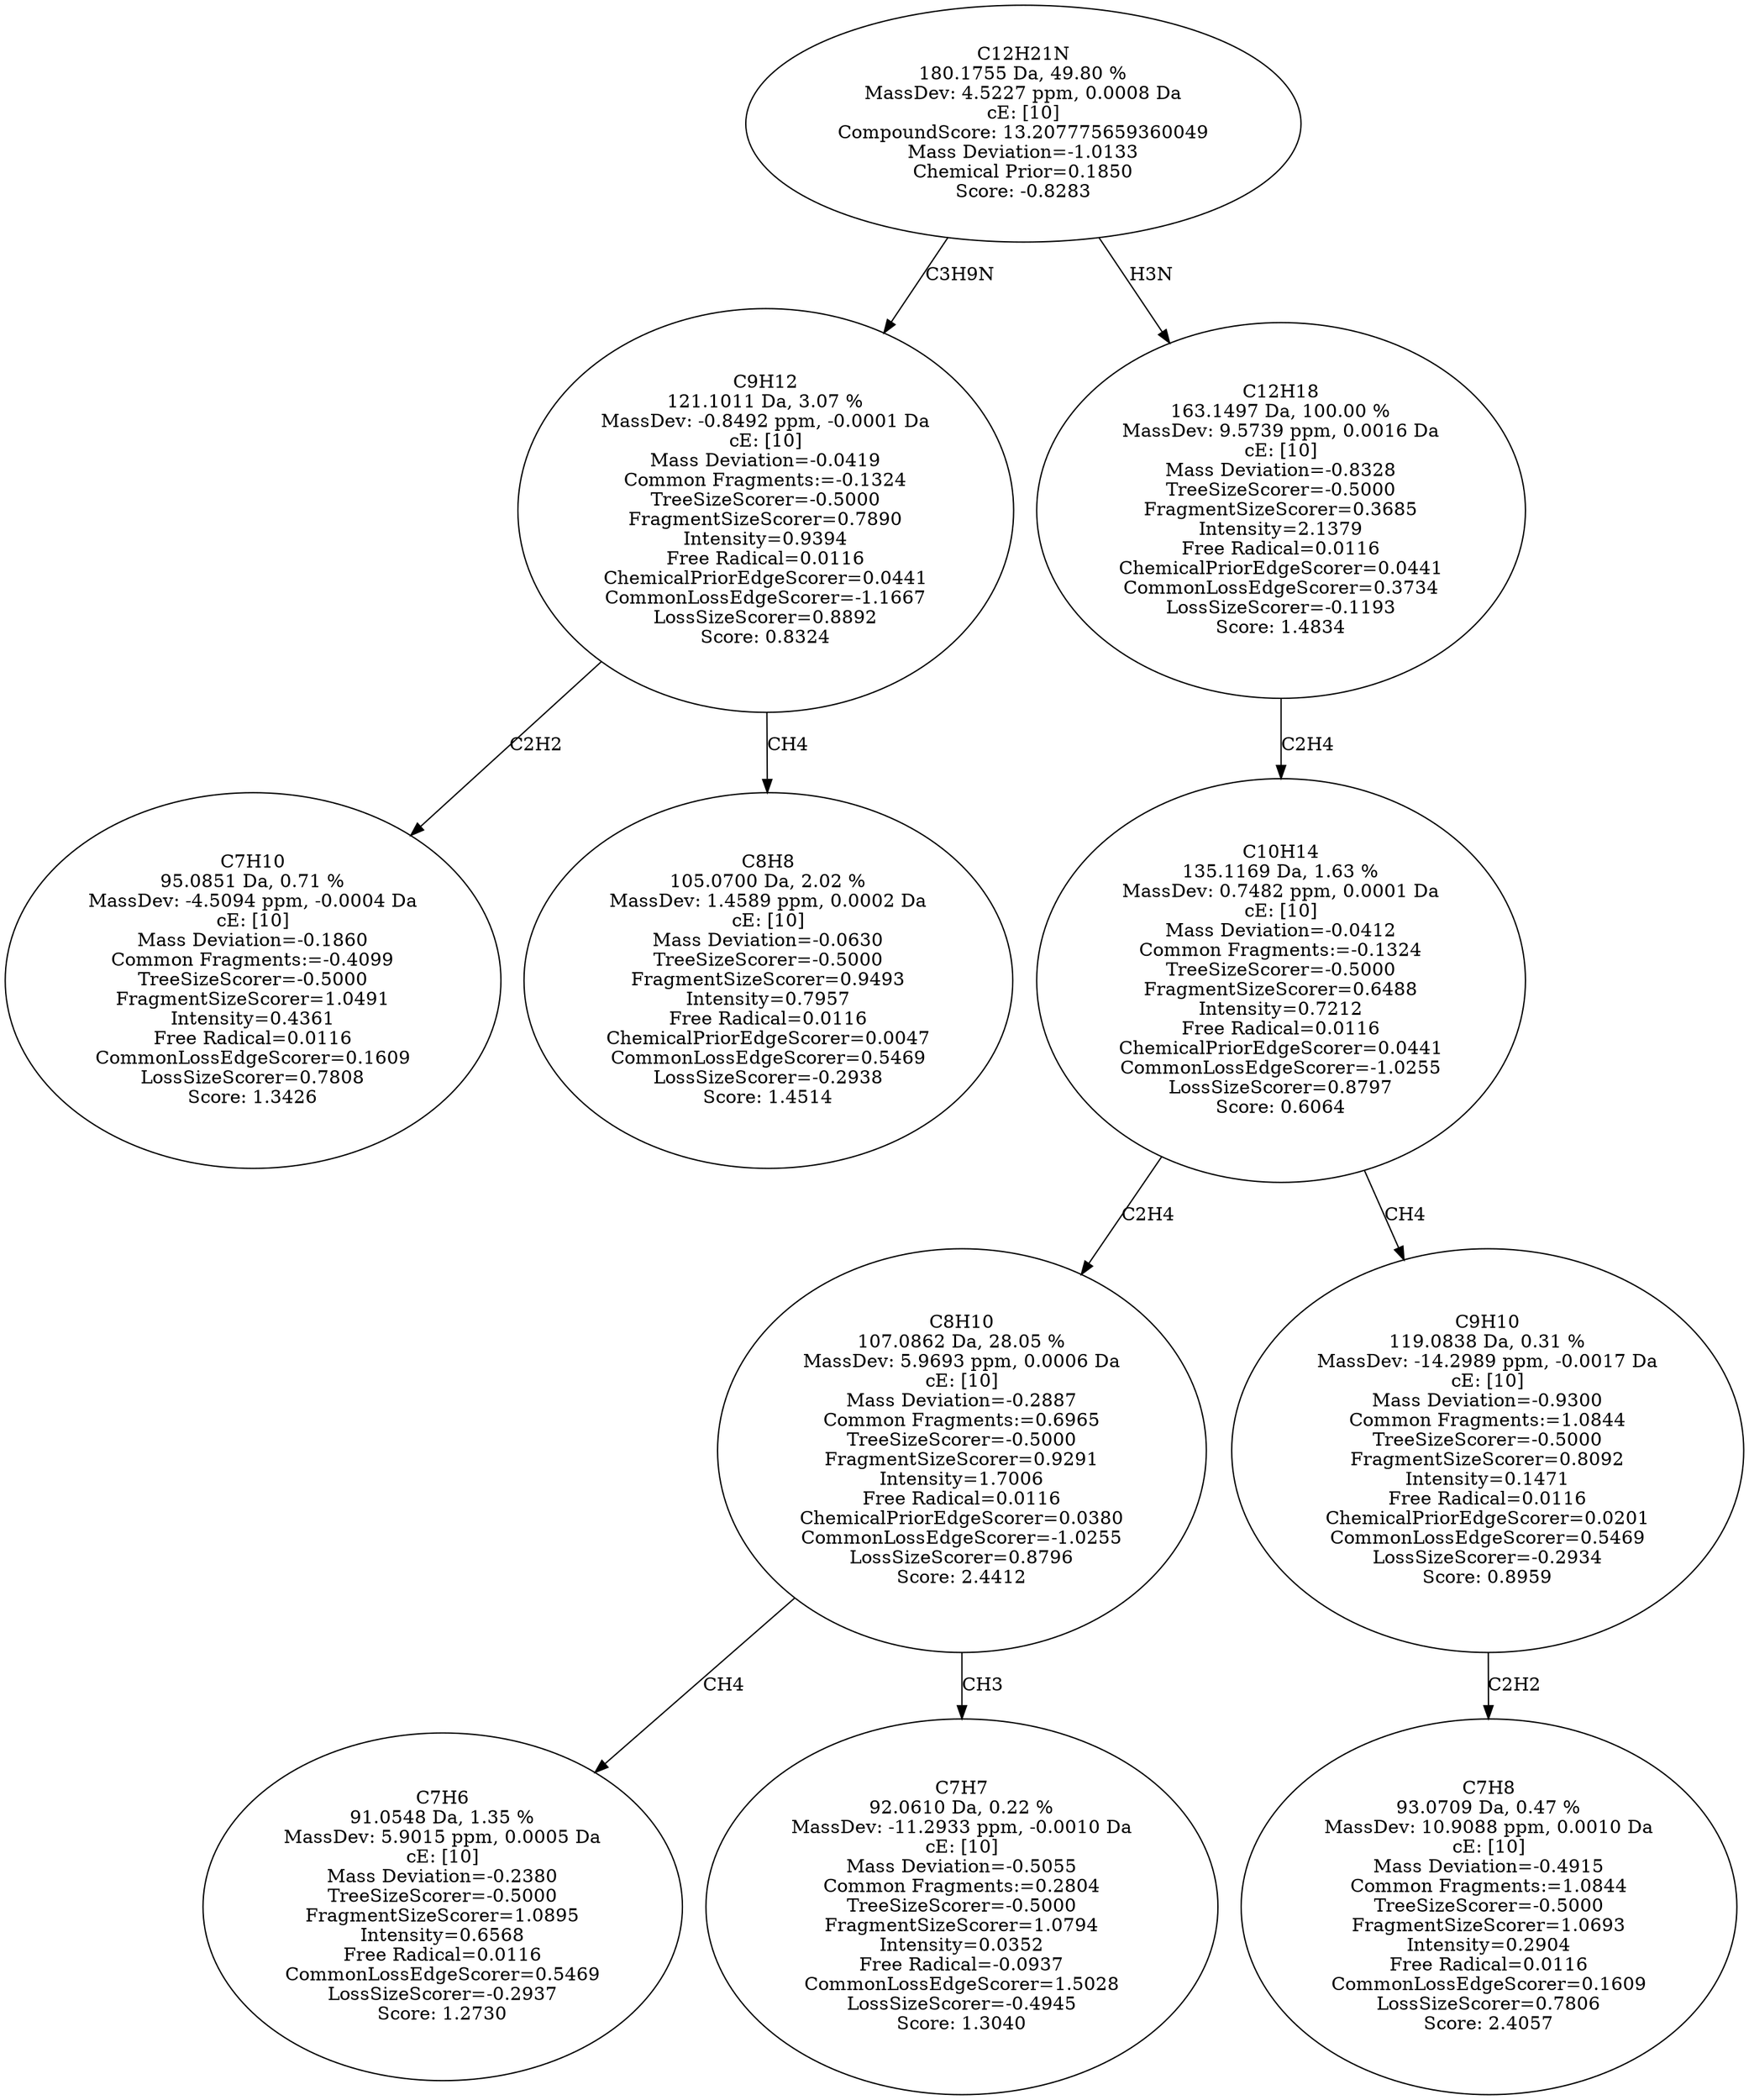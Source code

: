 strict digraph {
v1 [label="C7H10\n95.0851 Da, 0.71 %\nMassDev: -4.5094 ppm, -0.0004 Da\ncE: [10]\nMass Deviation=-0.1860\nCommon Fragments:=-0.4099\nTreeSizeScorer=-0.5000\nFragmentSizeScorer=1.0491\nIntensity=0.4361\nFree Radical=0.0116\nCommonLossEdgeScorer=0.1609\nLossSizeScorer=0.7808\nScore: 1.3426"];
v2 [label="C8H8\n105.0700 Da, 2.02 %\nMassDev: 1.4589 ppm, 0.0002 Da\ncE: [10]\nMass Deviation=-0.0630\nTreeSizeScorer=-0.5000\nFragmentSizeScorer=0.9493\nIntensity=0.7957\nFree Radical=0.0116\nChemicalPriorEdgeScorer=0.0047\nCommonLossEdgeScorer=0.5469\nLossSizeScorer=-0.2938\nScore: 1.4514"];
v3 [label="C9H12\n121.1011 Da, 3.07 %\nMassDev: -0.8492 ppm, -0.0001 Da\ncE: [10]\nMass Deviation=-0.0419\nCommon Fragments:=-0.1324\nTreeSizeScorer=-0.5000\nFragmentSizeScorer=0.7890\nIntensity=0.9394\nFree Radical=0.0116\nChemicalPriorEdgeScorer=0.0441\nCommonLossEdgeScorer=-1.1667\nLossSizeScorer=0.8892\nScore: 0.8324"];
v4 [label="C7H6\n91.0548 Da, 1.35 %\nMassDev: 5.9015 ppm, 0.0005 Da\ncE: [10]\nMass Deviation=-0.2380\nTreeSizeScorer=-0.5000\nFragmentSizeScorer=1.0895\nIntensity=0.6568\nFree Radical=0.0116\nCommonLossEdgeScorer=0.5469\nLossSizeScorer=-0.2937\nScore: 1.2730"];
v5 [label="C7H7\n92.0610 Da, 0.22 %\nMassDev: -11.2933 ppm, -0.0010 Da\ncE: [10]\nMass Deviation=-0.5055\nCommon Fragments:=0.2804\nTreeSizeScorer=-0.5000\nFragmentSizeScorer=1.0794\nIntensity=0.0352\nFree Radical=-0.0937\nCommonLossEdgeScorer=1.5028\nLossSizeScorer=-0.4945\nScore: 1.3040"];
v6 [label="C8H10\n107.0862 Da, 28.05 %\nMassDev: 5.9693 ppm, 0.0006 Da\ncE: [10]\nMass Deviation=-0.2887\nCommon Fragments:=0.6965\nTreeSizeScorer=-0.5000\nFragmentSizeScorer=0.9291\nIntensity=1.7006\nFree Radical=0.0116\nChemicalPriorEdgeScorer=0.0380\nCommonLossEdgeScorer=-1.0255\nLossSizeScorer=0.8796\nScore: 2.4412"];
v7 [label="C7H8\n93.0709 Da, 0.47 %\nMassDev: 10.9088 ppm, 0.0010 Da\ncE: [10]\nMass Deviation=-0.4915\nCommon Fragments:=1.0844\nTreeSizeScorer=-0.5000\nFragmentSizeScorer=1.0693\nIntensity=0.2904\nFree Radical=0.0116\nCommonLossEdgeScorer=0.1609\nLossSizeScorer=0.7806\nScore: 2.4057"];
v8 [label="C9H10\n119.0838 Da, 0.31 %\nMassDev: -14.2989 ppm, -0.0017 Da\ncE: [10]\nMass Deviation=-0.9300\nCommon Fragments:=1.0844\nTreeSizeScorer=-0.5000\nFragmentSizeScorer=0.8092\nIntensity=0.1471\nFree Radical=0.0116\nChemicalPriorEdgeScorer=0.0201\nCommonLossEdgeScorer=0.5469\nLossSizeScorer=-0.2934\nScore: 0.8959"];
v9 [label="C10H14\n135.1169 Da, 1.63 %\nMassDev: 0.7482 ppm, 0.0001 Da\ncE: [10]\nMass Deviation=-0.0412\nCommon Fragments:=-0.1324\nTreeSizeScorer=-0.5000\nFragmentSizeScorer=0.6488\nIntensity=0.7212\nFree Radical=0.0116\nChemicalPriorEdgeScorer=0.0441\nCommonLossEdgeScorer=-1.0255\nLossSizeScorer=0.8797\nScore: 0.6064"];
v10 [label="C12H18\n163.1497 Da, 100.00 %\nMassDev: 9.5739 ppm, 0.0016 Da\ncE: [10]\nMass Deviation=-0.8328\nTreeSizeScorer=-0.5000\nFragmentSizeScorer=0.3685\nIntensity=2.1379\nFree Radical=0.0116\nChemicalPriorEdgeScorer=0.0441\nCommonLossEdgeScorer=0.3734\nLossSizeScorer=-0.1193\nScore: 1.4834"];
v11 [label="C12H21N\n180.1755 Da, 49.80 %\nMassDev: 4.5227 ppm, 0.0008 Da\ncE: [10]\nCompoundScore: 13.207775659360049\nMass Deviation=-1.0133\nChemical Prior=0.1850\nScore: -0.8283"];
v3 -> v1 [label="C2H2"];
v3 -> v2 [label="CH4"];
v11 -> v3 [label="C3H9N"];
v6 -> v4 [label="CH4"];
v6 -> v5 [label="CH3"];
v9 -> v6 [label="C2H4"];
v8 -> v7 [label="C2H2"];
v9 -> v8 [label="CH4"];
v10 -> v9 [label="C2H4"];
v11 -> v10 [label="H3N"];
}